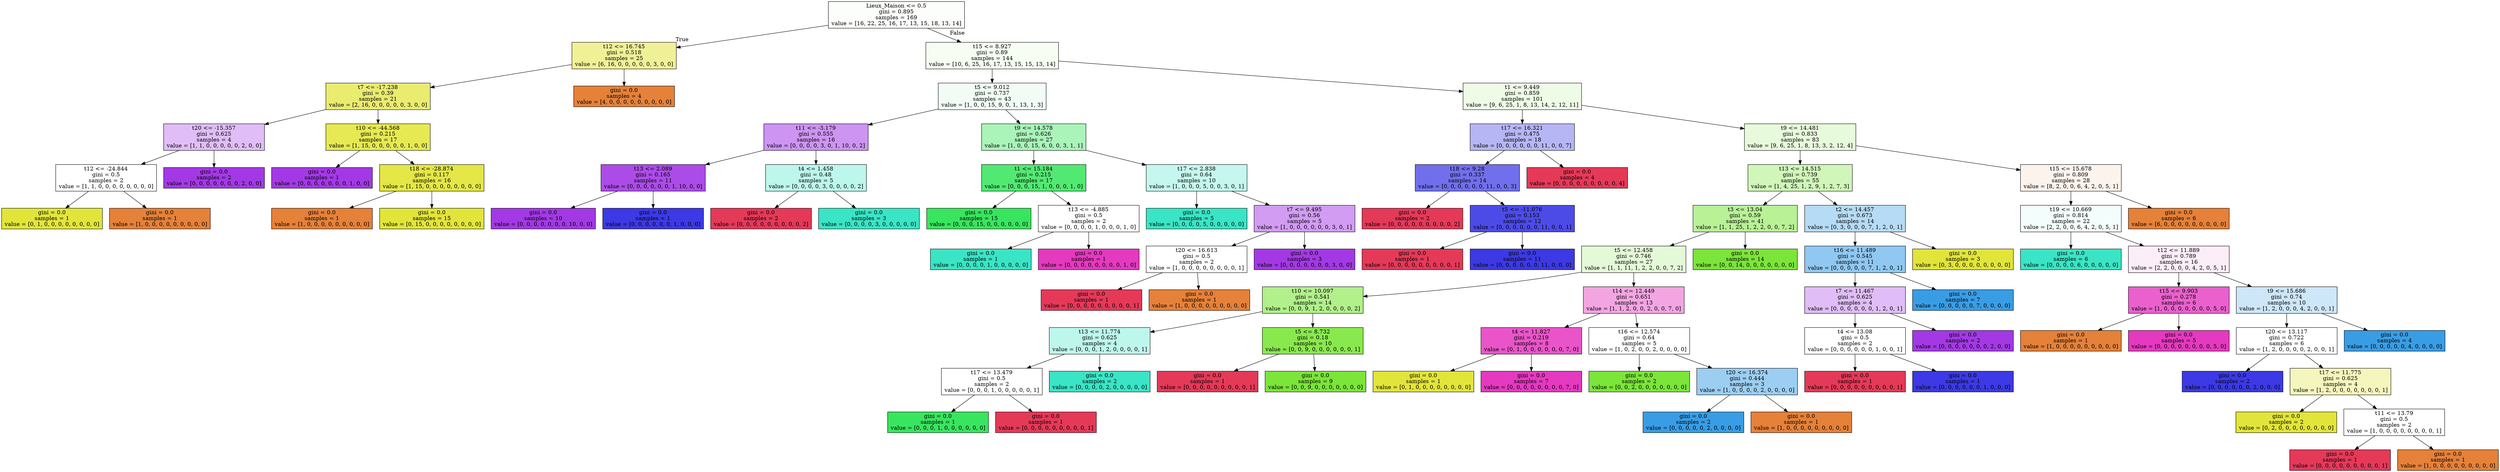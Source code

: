 digraph Tree {
node [shape=box, style="filled", color="black"] ;
0 [label="Lieux_Maison <= 0.5\ngini = 0.895\nsamples = 169\nvalue = [16, 22, 25, 16, 17, 13, 15, 18, 13, 14]", fillcolor="#7be53905"] ;
1 [label="t12 <= 16.745\ngini = 0.518\nsamples = 25\nvalue = [6, 16, 0, 0, 0, 0, 0, 3, 0, 0]", fillcolor="#e2e53986"] ;
0 -> 1 [labeldistance=2.5, labelangle=45, headlabel="True"] ;
2 [label="t7 <= -17.238\ngini = 0.39\nsamples = 21\nvalue = [2, 16, 0, 0, 0, 0, 0, 3, 0, 0]", fillcolor="#e2e539b8"] ;
1 -> 2 ;
3 [label="t20 <= -15.357\ngini = 0.625\nsamples = 4\nvalue = [1, 1, 0, 0, 0, 0, 0, 2, 0, 0]", fillcolor="#a339e555"] ;
2 -> 3 ;
4 [label="t12 <= -24.844\ngini = 0.5\nsamples = 2\nvalue = [1, 1, 0, 0, 0, 0, 0, 0, 0, 0]", fillcolor="#e5813900"] ;
3 -> 4 ;
5 [label="gini = 0.0\nsamples = 1\nvalue = [0, 1, 0, 0, 0, 0, 0, 0, 0, 0]", fillcolor="#e2e539ff"] ;
4 -> 5 ;
6 [label="gini = 0.0\nsamples = 1\nvalue = [1, 0, 0, 0, 0, 0, 0, 0, 0, 0]", fillcolor="#e58139ff"] ;
4 -> 6 ;
7 [label="gini = 0.0\nsamples = 2\nvalue = [0, 0, 0, 0, 0, 0, 0, 2, 0, 0]", fillcolor="#a339e5ff"] ;
3 -> 7 ;
8 [label="t10 <= -44.568\ngini = 0.215\nsamples = 17\nvalue = [1, 15, 0, 0, 0, 0, 0, 1, 0, 0]", fillcolor="#e2e539df"] ;
2 -> 8 ;
9 [label="gini = 0.0\nsamples = 1\nvalue = [0, 0, 0, 0, 0, 0, 0, 1, 0, 0]", fillcolor="#a339e5ff"] ;
8 -> 9 ;
10 [label="t18 <= -28.874\ngini = 0.117\nsamples = 16\nvalue = [1, 15, 0, 0, 0, 0, 0, 0, 0, 0]", fillcolor="#e2e539ee"] ;
8 -> 10 ;
11 [label="gini = 0.0\nsamples = 1\nvalue = [1, 0, 0, 0, 0, 0, 0, 0, 0, 0]", fillcolor="#e58139ff"] ;
10 -> 11 ;
12 [label="gini = 0.0\nsamples = 15\nvalue = [0, 15, 0, 0, 0, 0, 0, 0, 0, 0]", fillcolor="#e2e539ff"] ;
10 -> 12 ;
13 [label="gini = 0.0\nsamples = 4\nvalue = [4, 0, 0, 0, 0, 0, 0, 0, 0, 0]", fillcolor="#e58139ff"] ;
1 -> 13 ;
14 [label="t15 <= 8.927\ngini = 0.89\nsamples = 144\nvalue = [10, 6, 25, 16, 17, 13, 15, 15, 13, 14]", fillcolor="#7be53910"] ;
0 -> 14 [labeldistance=2.5, labelangle=-45, headlabel="False"] ;
15 [label="t5 <= 9.012\ngini = 0.737\nsamples = 43\nvalue = [1, 0, 0, 15, 9, 0, 1, 13, 1, 3]", fillcolor="#39e55e11"] ;
14 -> 15 ;
16 [label="t11 <= -3.179\ngini = 0.555\nsamples = 16\nvalue = [0, 0, 0, 0, 3, 0, 1, 10, 0, 2]", fillcolor="#a339e589"] ;
15 -> 16 ;
17 [label="t13 <= 2.089\ngini = 0.165\nsamples = 11\nvalue = [0, 0, 0, 0, 0, 0, 1, 10, 0, 0]", fillcolor="#a339e5e6"] ;
16 -> 17 ;
18 [label="gini = 0.0\nsamples = 10\nvalue = [0, 0, 0, 0, 0, 0, 0, 10, 0, 0]", fillcolor="#a339e5ff"] ;
17 -> 18 ;
19 [label="gini = 0.0\nsamples = 1\nvalue = [0, 0, 0, 0, 0, 0, 1, 0, 0, 0]", fillcolor="#3c39e5ff"] ;
17 -> 19 ;
20 [label="t4 <= 1.458\ngini = 0.48\nsamples = 5\nvalue = [0, 0, 0, 0, 3, 0, 0, 0, 0, 2]", fillcolor="#39e5c555"] ;
16 -> 20 ;
21 [label="gini = 0.0\nsamples = 2\nvalue = [0, 0, 0, 0, 0, 0, 0, 0, 0, 2]", fillcolor="#e53958ff"] ;
20 -> 21 ;
22 [label="gini = 0.0\nsamples = 3\nvalue = [0, 0, 0, 0, 3, 0, 0, 0, 0, 0]", fillcolor="#39e5c5ff"] ;
20 -> 22 ;
23 [label="t9 <= 14.578\ngini = 0.626\nsamples = 27\nvalue = [1, 0, 0, 15, 6, 0, 0, 3, 1, 1]", fillcolor="#39e55e6d"] ;
15 -> 23 ;
24 [label="t1 <= 15.184\ngini = 0.215\nsamples = 17\nvalue = [0, 0, 0, 15, 1, 0, 0, 0, 1, 0]", fillcolor="#39e55edf"] ;
23 -> 24 ;
25 [label="gini = 0.0\nsamples = 15\nvalue = [0, 0, 0, 15, 0, 0, 0, 0, 0, 0]", fillcolor="#39e55eff"] ;
24 -> 25 ;
26 [label="t13 <= -4.885\ngini = 0.5\nsamples = 2\nvalue = [0, 0, 0, 0, 1, 0, 0, 0, 1, 0]", fillcolor="#39e5c500"] ;
24 -> 26 ;
27 [label="gini = 0.0\nsamples = 1\nvalue = [0, 0, 0, 0, 1, 0, 0, 0, 0, 0]", fillcolor="#39e5c5ff"] ;
26 -> 27 ;
28 [label="gini = 0.0\nsamples = 1\nvalue = [0, 0, 0, 0, 0, 0, 0, 0, 1, 0]", fillcolor="#e539c0ff"] ;
26 -> 28 ;
29 [label="t17 <= 2.838\ngini = 0.64\nsamples = 10\nvalue = [1, 0, 0, 0, 5, 0, 0, 3, 0, 1]", fillcolor="#39e5c549"] ;
23 -> 29 ;
30 [label="gini = 0.0\nsamples = 5\nvalue = [0, 0, 0, 0, 5, 0, 0, 0, 0, 0]", fillcolor="#39e5c5ff"] ;
29 -> 30 ;
31 [label="t7 <= 9.495\ngini = 0.56\nsamples = 5\nvalue = [1, 0, 0, 0, 0, 0, 0, 3, 0, 1]", fillcolor="#a339e57f"] ;
29 -> 31 ;
32 [label="t20 <= 16.613\ngini = 0.5\nsamples = 2\nvalue = [1, 0, 0, 0, 0, 0, 0, 0, 0, 1]", fillcolor="#e5813900"] ;
31 -> 32 ;
33 [label="gini = 0.0\nsamples = 1\nvalue = [0, 0, 0, 0, 0, 0, 0, 0, 0, 1]", fillcolor="#e53958ff"] ;
32 -> 33 ;
34 [label="gini = 0.0\nsamples = 1\nvalue = [1, 0, 0, 0, 0, 0, 0, 0, 0, 0]", fillcolor="#e58139ff"] ;
32 -> 34 ;
35 [label="gini = 0.0\nsamples = 3\nvalue = [0, 0, 0, 0, 0, 0, 0, 3, 0, 0]", fillcolor="#a339e5ff"] ;
31 -> 35 ;
36 [label="t1 <= 9.449\ngini = 0.859\nsamples = 101\nvalue = [9, 6, 25, 1, 8, 13, 14, 2, 12, 11]", fillcolor="#7be53920"] ;
14 -> 36 ;
37 [label="t17 <= 16.321\ngini = 0.475\nsamples = 18\nvalue = [0, 0, 0, 0, 0, 0, 11, 0, 0, 7]", fillcolor="#3c39e55d"] ;
36 -> 37 ;
38 [label="t18 <= 9.28\ngini = 0.337\nsamples = 14\nvalue = [0, 0, 0, 0, 0, 0, 11, 0, 0, 3]", fillcolor="#3c39e5b9"] ;
37 -> 38 ;
39 [label="gini = 0.0\nsamples = 2\nvalue = [0, 0, 0, 0, 0, 0, 0, 0, 0, 2]", fillcolor="#e53958ff"] ;
38 -> 39 ;
40 [label="t5 <= -11.076\ngini = 0.153\nsamples = 12\nvalue = [0, 0, 0, 0, 0, 0, 11, 0, 0, 1]", fillcolor="#3c39e5e8"] ;
38 -> 40 ;
41 [label="gini = 0.0\nsamples = 1\nvalue = [0, 0, 0, 0, 0, 0, 0, 0, 0, 1]", fillcolor="#e53958ff"] ;
40 -> 41 ;
42 [label="gini = 0.0\nsamples = 11\nvalue = [0, 0, 0, 0, 0, 0, 11, 0, 0, 0]", fillcolor="#3c39e5ff"] ;
40 -> 42 ;
43 [label="gini = 0.0\nsamples = 4\nvalue = [0, 0, 0, 0, 0, 0, 0, 0, 0, 4]", fillcolor="#e53958ff"] ;
37 -> 43 ;
44 [label="t9 <= 14.481\ngini = 0.833\nsamples = 83\nvalue = [9, 6, 25, 1, 8, 13, 3, 2, 12, 4]", fillcolor="#7be5392c"] ;
36 -> 44 ;
45 [label="t13 <= 14.515\ngini = 0.739\nsamples = 55\nvalue = [1, 4, 25, 1, 2, 9, 1, 2, 7, 3]", fillcolor="#7be53959"] ;
44 -> 45 ;
46 [label="t3 <= 13.04\ngini = 0.59\nsamples = 41\nvalue = [1, 1, 25, 1, 2, 2, 0, 0, 7, 2]", fillcolor="#7be53987"] ;
45 -> 46 ;
47 [label="t5 <= 12.458\ngini = 0.746\nsamples = 27\nvalue = [1, 1, 11, 1, 2, 2, 0, 0, 7, 2]", fillcolor="#7be53933"] ;
46 -> 47 ;
48 [label="t10 <= 10.097\ngini = 0.541\nsamples = 14\nvalue = [0, 0, 9, 1, 2, 0, 0, 0, 0, 2]", fillcolor="#7be53995"] ;
47 -> 48 ;
49 [label="t13 <= 11.774\ngini = 0.625\nsamples = 4\nvalue = [0, 0, 0, 1, 2, 0, 0, 0, 0, 1]", fillcolor="#39e5c555"] ;
48 -> 49 ;
50 [label="t17 <= 13.479\ngini = 0.5\nsamples = 2\nvalue = [0, 0, 0, 1, 0, 0, 0, 0, 0, 1]", fillcolor="#39e55e00"] ;
49 -> 50 ;
51 [label="gini = 0.0\nsamples = 1\nvalue = [0, 0, 0, 1, 0, 0, 0, 0, 0, 0]", fillcolor="#39e55eff"] ;
50 -> 51 ;
52 [label="gini = 0.0\nsamples = 1\nvalue = [0, 0, 0, 0, 0, 0, 0, 0, 0, 1]", fillcolor="#e53958ff"] ;
50 -> 52 ;
53 [label="gini = 0.0\nsamples = 2\nvalue = [0, 0, 0, 0, 2, 0, 0, 0, 0, 0]", fillcolor="#39e5c5ff"] ;
49 -> 53 ;
54 [label="t5 <= 8.732\ngini = 0.18\nsamples = 10\nvalue = [0, 0, 9, 0, 0, 0, 0, 0, 0, 1]", fillcolor="#7be539e3"] ;
48 -> 54 ;
55 [label="gini = 0.0\nsamples = 1\nvalue = [0, 0, 0, 0, 0, 0, 0, 0, 0, 1]", fillcolor="#e53958ff"] ;
54 -> 55 ;
56 [label="gini = 0.0\nsamples = 9\nvalue = [0, 0, 9, 0, 0, 0, 0, 0, 0, 0]", fillcolor="#7be539ff"] ;
54 -> 56 ;
57 [label="t14 <= 12.449\ngini = 0.651\nsamples = 13\nvalue = [1, 1, 2, 0, 0, 2, 0, 0, 7, 0]", fillcolor="#e539c074"] ;
47 -> 57 ;
58 [label="t4 <= 11.827\ngini = 0.219\nsamples = 8\nvalue = [0, 1, 0, 0, 0, 0, 0, 0, 7, 0]", fillcolor="#e539c0db"] ;
57 -> 58 ;
59 [label="gini = 0.0\nsamples = 1\nvalue = [0, 1, 0, 0, 0, 0, 0, 0, 0, 0]", fillcolor="#e2e539ff"] ;
58 -> 59 ;
60 [label="gini = 0.0\nsamples = 7\nvalue = [0, 0, 0, 0, 0, 0, 0, 0, 7, 0]", fillcolor="#e539c0ff"] ;
58 -> 60 ;
61 [label="t16 <= 12.574\ngini = 0.64\nsamples = 5\nvalue = [1, 0, 2, 0, 0, 2, 0, 0, 0, 0]", fillcolor="#7be53900"] ;
57 -> 61 ;
62 [label="gini = 0.0\nsamples = 2\nvalue = [0, 0, 2, 0, 0, 0, 0, 0, 0, 0]", fillcolor="#7be539ff"] ;
61 -> 62 ;
63 [label="t20 <= 16.374\ngini = 0.444\nsamples = 3\nvalue = [1, 0, 0, 0, 0, 2, 0, 0, 0, 0]", fillcolor="#399de57f"] ;
61 -> 63 ;
64 [label="gini = 0.0\nsamples = 2\nvalue = [0, 0, 0, 0, 0, 2, 0, 0, 0, 0]", fillcolor="#399de5ff"] ;
63 -> 64 ;
65 [label="gini = 0.0\nsamples = 1\nvalue = [1, 0, 0, 0, 0, 0, 0, 0, 0, 0]", fillcolor="#e58139ff"] ;
63 -> 65 ;
66 [label="gini = 0.0\nsamples = 14\nvalue = [0, 0, 14, 0, 0, 0, 0, 0, 0, 0]", fillcolor="#7be539ff"] ;
46 -> 66 ;
67 [label="t2 <= 14.457\ngini = 0.673\nsamples = 14\nvalue = [0, 3, 0, 0, 0, 7, 1, 2, 0, 1]", fillcolor="#399de55d"] ;
45 -> 67 ;
68 [label="t16 <= 11.489\ngini = 0.545\nsamples = 11\nvalue = [0, 0, 0, 0, 0, 7, 1, 2, 0, 1]", fillcolor="#399de58e"] ;
67 -> 68 ;
69 [label="t7 <= 11.467\ngini = 0.625\nsamples = 4\nvalue = [0, 0, 0, 0, 0, 0, 1, 2, 0, 1]", fillcolor="#a339e555"] ;
68 -> 69 ;
70 [label="t4 <= 13.08\ngini = 0.5\nsamples = 2\nvalue = [0, 0, 0, 0, 0, 0, 1, 0, 0, 1]", fillcolor="#3c39e500"] ;
69 -> 70 ;
71 [label="gini = 0.0\nsamples = 1\nvalue = [0, 0, 0, 0, 0, 0, 0, 0, 0, 1]", fillcolor="#e53958ff"] ;
70 -> 71 ;
72 [label="gini = 0.0\nsamples = 1\nvalue = [0, 0, 0, 0, 0, 0, 1, 0, 0, 0]", fillcolor="#3c39e5ff"] ;
70 -> 72 ;
73 [label="gini = 0.0\nsamples = 2\nvalue = [0, 0, 0, 0, 0, 0, 0, 2, 0, 0]", fillcolor="#a339e5ff"] ;
69 -> 73 ;
74 [label="gini = 0.0\nsamples = 7\nvalue = [0, 0, 0, 0, 0, 7, 0, 0, 0, 0]", fillcolor="#399de5ff"] ;
68 -> 74 ;
75 [label="gini = 0.0\nsamples = 3\nvalue = [0, 3, 0, 0, 0, 0, 0, 0, 0, 0]", fillcolor="#e2e539ff"] ;
67 -> 75 ;
76 [label="t15 <= 15.678\ngini = 0.809\nsamples = 28\nvalue = [8, 2, 0, 0, 6, 4, 2, 0, 5, 1]", fillcolor="#e5813917"] ;
44 -> 76 ;
77 [label="t19 <= 10.669\ngini = 0.814\nsamples = 22\nvalue = [2, 2, 0, 0, 6, 4, 2, 0, 5, 1]", fillcolor="#39e5c50f"] ;
76 -> 77 ;
78 [label="gini = 0.0\nsamples = 6\nvalue = [0, 0, 0, 0, 6, 0, 0, 0, 0, 0]", fillcolor="#39e5c5ff"] ;
77 -> 78 ;
79 [label="t12 <= 11.889\ngini = 0.789\nsamples = 16\nvalue = [2, 2, 0, 0, 0, 4, 2, 0, 5, 1]", fillcolor="#e539c015"] ;
77 -> 79 ;
80 [label="t15 <= 9.903\ngini = 0.278\nsamples = 6\nvalue = [1, 0, 0, 0, 0, 0, 0, 0, 5, 0]", fillcolor="#e539c0cc"] ;
79 -> 80 ;
81 [label="gini = 0.0\nsamples = 1\nvalue = [1, 0, 0, 0, 0, 0, 0, 0, 0, 0]", fillcolor="#e58139ff"] ;
80 -> 81 ;
82 [label="gini = 0.0\nsamples = 5\nvalue = [0, 0, 0, 0, 0, 0, 0, 0, 5, 0]", fillcolor="#e539c0ff"] ;
80 -> 82 ;
83 [label="t9 <= 15.686\ngini = 0.74\nsamples = 10\nvalue = [1, 2, 0, 0, 0, 4, 2, 0, 0, 1]", fillcolor="#399de540"] ;
79 -> 83 ;
84 [label="t20 <= 13.117\ngini = 0.722\nsamples = 6\nvalue = [1, 2, 0, 0, 0, 0, 2, 0, 0, 1]", fillcolor="#e2e53900"] ;
83 -> 84 ;
85 [label="gini = 0.0\nsamples = 2\nvalue = [0, 0, 0, 0, 0, 0, 2, 0, 0, 0]", fillcolor="#3c39e5ff"] ;
84 -> 85 ;
86 [label="t17 <= 11.775\ngini = 0.625\nsamples = 4\nvalue = [1, 2, 0, 0, 0, 0, 0, 0, 0, 1]", fillcolor="#e2e53955"] ;
84 -> 86 ;
87 [label="gini = 0.0\nsamples = 2\nvalue = [0, 2, 0, 0, 0, 0, 0, 0, 0, 0]", fillcolor="#e2e539ff"] ;
86 -> 87 ;
88 [label="t11 <= 13.79\ngini = 0.5\nsamples = 2\nvalue = [1, 0, 0, 0, 0, 0, 0, 0, 0, 1]", fillcolor="#e5813900"] ;
86 -> 88 ;
89 [label="gini = 0.0\nsamples = 1\nvalue = [0, 0, 0, 0, 0, 0, 0, 0, 0, 1]", fillcolor="#e53958ff"] ;
88 -> 89 ;
90 [label="gini = 0.0\nsamples = 1\nvalue = [1, 0, 0, 0, 0, 0, 0, 0, 0, 0]", fillcolor="#e58139ff"] ;
88 -> 90 ;
91 [label="gini = 0.0\nsamples = 4\nvalue = [0, 0, 0, 0, 0, 4, 0, 0, 0, 0]", fillcolor="#399de5ff"] ;
83 -> 91 ;
92 [label="gini = 0.0\nsamples = 6\nvalue = [6, 0, 0, 0, 0, 0, 0, 0, 0, 0]", fillcolor="#e58139ff"] ;
76 -> 92 ;
}